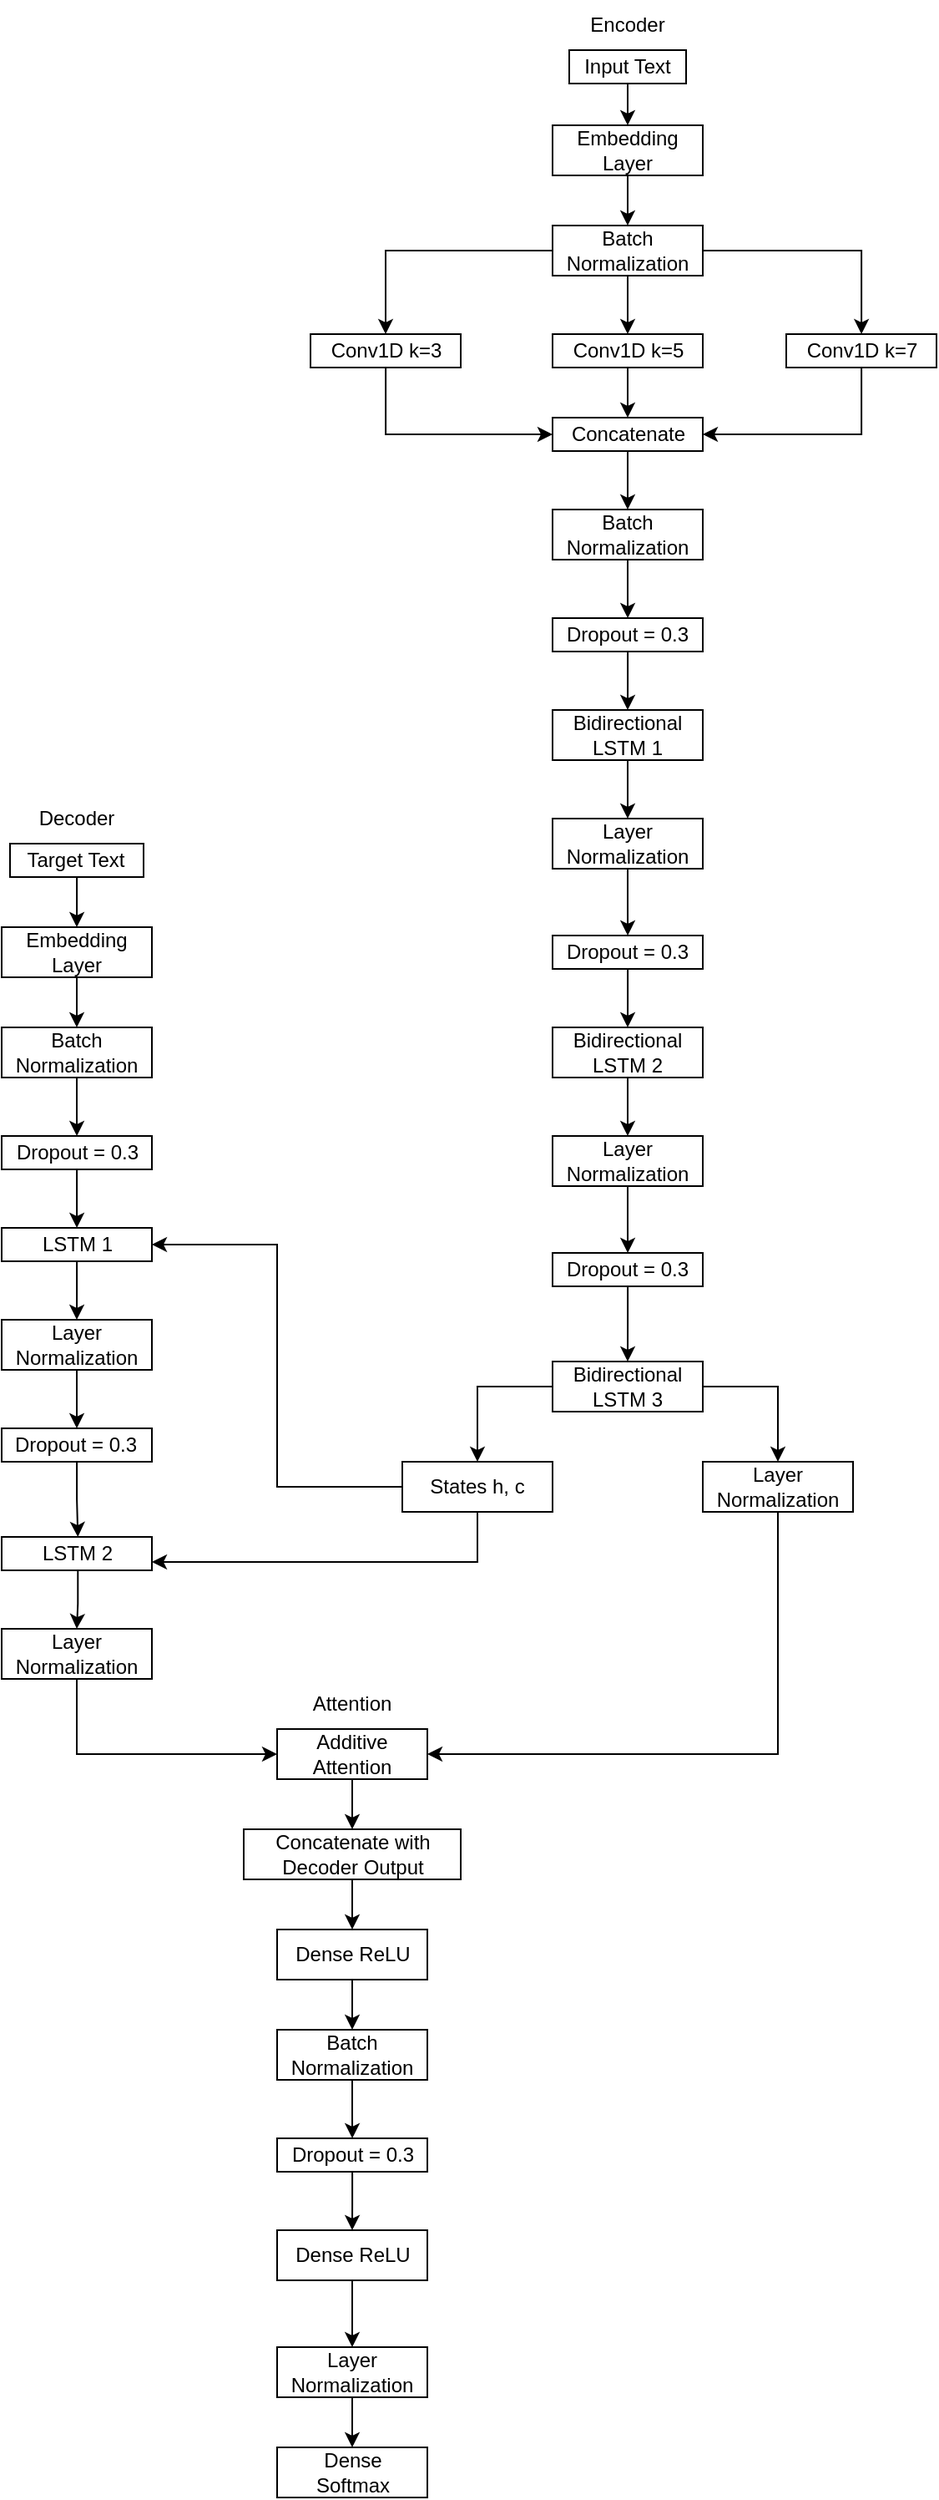 <mxfile version="24.8.6">
  <diagram name="Page-1" id="b9YBrv8WQebUkIXSKBUp">
    <mxGraphModel dx="1373" dy="678" grid="1" gridSize="10" guides="1" tooltips="1" connect="1" arrows="1" fold="1" page="1" pageScale="1" pageWidth="850" pageHeight="1100" math="0" shadow="0">
      <root>
        <mxCell id="0" />
        <mxCell id="1" parent="0" />
        <mxCell id="vRo_Gx2xG8cZCAOY3_mm-94" style="edgeStyle=orthogonalEdgeStyle;rounded=0;orthogonalLoop=1;jettySize=auto;html=1;entryX=0.5;entryY=0;entryDx=0;entryDy=0;" edge="1" parent="1" source="-HNxVnAnhyy9JkubOGwT-1" target="vRo_Gx2xG8cZCAOY3_mm-4">
          <mxGeometry relative="1" as="geometry" />
        </mxCell>
        <mxCell id="-HNxVnAnhyy9JkubOGwT-1" value="" style="rounded=0;whiteSpace=wrap;html=1;" parent="1" vertex="1">
          <mxGeometry x="520" y="75" width="70" height="20" as="geometry" />
        </mxCell>
        <mxCell id="vRo_Gx2xG8cZCAOY3_mm-1" value="Input Text" style="text;html=1;align=center;verticalAlign=middle;whiteSpace=wrap;rounded=0;" vertex="1" parent="1">
          <mxGeometry x="525" y="70" width="60" height="30" as="geometry" />
        </mxCell>
        <mxCell id="vRo_Gx2xG8cZCAOY3_mm-2" value="Encoder" style="text;html=1;align=center;verticalAlign=middle;whiteSpace=wrap;rounded=0;" vertex="1" parent="1">
          <mxGeometry x="525" y="45" width="60" height="30" as="geometry" />
        </mxCell>
        <mxCell id="vRo_Gx2xG8cZCAOY3_mm-95" style="edgeStyle=orthogonalEdgeStyle;rounded=0;orthogonalLoop=1;jettySize=auto;html=1;entryX=0.5;entryY=0;entryDx=0;entryDy=0;" edge="1" parent="1" source="vRo_Gx2xG8cZCAOY3_mm-3" target="vRo_Gx2xG8cZCAOY3_mm-6">
          <mxGeometry relative="1" as="geometry" />
        </mxCell>
        <mxCell id="vRo_Gx2xG8cZCAOY3_mm-3" value="" style="rounded=0;whiteSpace=wrap;html=1;" vertex="1" parent="1">
          <mxGeometry x="510" y="120" width="90" height="30" as="geometry" />
        </mxCell>
        <mxCell id="vRo_Gx2xG8cZCAOY3_mm-4" value="Embedding Layer" style="text;html=1;align=center;verticalAlign=middle;whiteSpace=wrap;rounded=0;" vertex="1" parent="1">
          <mxGeometry x="525" y="120" width="60" height="30" as="geometry" />
        </mxCell>
        <mxCell id="vRo_Gx2xG8cZCAOY3_mm-106" style="edgeStyle=orthogonalEdgeStyle;rounded=0;orthogonalLoop=1;jettySize=auto;html=1;entryX=0.5;entryY=0;entryDx=0;entryDy=0;" edge="1" parent="1" source="vRo_Gx2xG8cZCAOY3_mm-5" target="vRo_Gx2xG8cZCAOY3_mm-13">
          <mxGeometry relative="1" as="geometry" />
        </mxCell>
        <mxCell id="vRo_Gx2xG8cZCAOY3_mm-121" style="edgeStyle=orthogonalEdgeStyle;rounded=0;orthogonalLoop=1;jettySize=auto;html=1;exitX=1;exitY=0.5;exitDx=0;exitDy=0;" edge="1" parent="1" source="vRo_Gx2xG8cZCAOY3_mm-5" target="vRo_Gx2xG8cZCAOY3_mm-15">
          <mxGeometry relative="1" as="geometry" />
        </mxCell>
        <mxCell id="vRo_Gx2xG8cZCAOY3_mm-122" style="edgeStyle=orthogonalEdgeStyle;rounded=0;orthogonalLoop=1;jettySize=auto;html=1;entryX=0.5;entryY=0;entryDx=0;entryDy=0;" edge="1" parent="1" source="vRo_Gx2xG8cZCAOY3_mm-5" target="vRo_Gx2xG8cZCAOY3_mm-17">
          <mxGeometry relative="1" as="geometry" />
        </mxCell>
        <mxCell id="vRo_Gx2xG8cZCAOY3_mm-5" value="" style="rounded=0;whiteSpace=wrap;html=1;" vertex="1" parent="1">
          <mxGeometry x="510" y="180" width="90" height="30" as="geometry" />
        </mxCell>
        <mxCell id="vRo_Gx2xG8cZCAOY3_mm-6" value="Batch Normalization" style="text;html=1;align=center;verticalAlign=middle;whiteSpace=wrap;rounded=0;" vertex="1" parent="1">
          <mxGeometry x="525" y="180" width="60" height="30" as="geometry" />
        </mxCell>
        <mxCell id="vRo_Gx2xG8cZCAOY3_mm-109" style="edgeStyle=orthogonalEdgeStyle;rounded=0;orthogonalLoop=1;jettySize=auto;html=1;" edge="1" parent="1" source="vRo_Gx2xG8cZCAOY3_mm-12" target="vRo_Gx2xG8cZCAOY3_mm-22">
          <mxGeometry relative="1" as="geometry" />
        </mxCell>
        <mxCell id="vRo_Gx2xG8cZCAOY3_mm-12" value="" style="rounded=0;whiteSpace=wrap;html=1;" vertex="1" parent="1">
          <mxGeometry x="510" y="245" width="90" height="20" as="geometry" />
        </mxCell>
        <mxCell id="vRo_Gx2xG8cZCAOY3_mm-13" value="Conv1D k=5" style="text;html=1;align=center;verticalAlign=middle;whiteSpace=wrap;rounded=0;" vertex="1" parent="1">
          <mxGeometry x="518.75" y="245" width="72.5" height="20" as="geometry" />
        </mxCell>
        <mxCell id="vRo_Gx2xG8cZCAOY3_mm-14" value="" style="rounded=0;whiteSpace=wrap;html=1;" vertex="1" parent="1">
          <mxGeometry x="650" y="245" width="90" height="20" as="geometry" />
        </mxCell>
        <mxCell id="vRo_Gx2xG8cZCAOY3_mm-134" style="edgeStyle=orthogonalEdgeStyle;rounded=0;orthogonalLoop=1;jettySize=auto;html=1;entryX=1;entryY=0.5;entryDx=0;entryDy=0;" edge="1" parent="1" source="vRo_Gx2xG8cZCAOY3_mm-15" target="vRo_Gx2xG8cZCAOY3_mm-21">
          <mxGeometry relative="1" as="geometry">
            <Array as="points">
              <mxPoint x="695" y="305" />
            </Array>
          </mxGeometry>
        </mxCell>
        <mxCell id="vRo_Gx2xG8cZCAOY3_mm-15" value="Conv1D k=7" style="text;html=1;align=center;verticalAlign=middle;whiteSpace=wrap;rounded=0;" vertex="1" parent="1">
          <mxGeometry x="658.75" y="245" width="72.5" height="20" as="geometry" />
        </mxCell>
        <mxCell id="vRo_Gx2xG8cZCAOY3_mm-16" value="" style="rounded=0;whiteSpace=wrap;html=1;" vertex="1" parent="1">
          <mxGeometry x="365" y="245" width="90" height="20" as="geometry" />
        </mxCell>
        <mxCell id="vRo_Gx2xG8cZCAOY3_mm-133" style="edgeStyle=orthogonalEdgeStyle;rounded=0;orthogonalLoop=1;jettySize=auto;html=1;entryX=0;entryY=0.5;entryDx=0;entryDy=0;" edge="1" parent="1" source="vRo_Gx2xG8cZCAOY3_mm-17" target="vRo_Gx2xG8cZCAOY3_mm-21">
          <mxGeometry relative="1" as="geometry">
            <Array as="points">
              <mxPoint x="410" y="305" />
            </Array>
          </mxGeometry>
        </mxCell>
        <mxCell id="vRo_Gx2xG8cZCAOY3_mm-17" value="Conv1D k=3" style="text;html=1;align=center;verticalAlign=middle;whiteSpace=wrap;rounded=0;" vertex="1" parent="1">
          <mxGeometry x="373.75" y="245" width="72.5" height="20" as="geometry" />
        </mxCell>
        <mxCell id="vRo_Gx2xG8cZCAOY3_mm-110" style="edgeStyle=orthogonalEdgeStyle;rounded=0;orthogonalLoop=1;jettySize=auto;html=1;entryX=0.5;entryY=0;entryDx=0;entryDy=0;" edge="1" parent="1" source="vRo_Gx2xG8cZCAOY3_mm-21" target="vRo_Gx2xG8cZCAOY3_mm-24">
          <mxGeometry relative="1" as="geometry" />
        </mxCell>
        <mxCell id="vRo_Gx2xG8cZCAOY3_mm-21" value="" style="rounded=0;whiteSpace=wrap;html=1;" vertex="1" parent="1">
          <mxGeometry x="510" y="295" width="90" height="20" as="geometry" />
        </mxCell>
        <mxCell id="vRo_Gx2xG8cZCAOY3_mm-22" value="Concatenate" style="text;html=1;align=center;verticalAlign=middle;whiteSpace=wrap;rounded=0;" vertex="1" parent="1">
          <mxGeometry x="522.5" y="295" width="65" height="20" as="geometry" />
        </mxCell>
        <mxCell id="vRo_Gx2xG8cZCAOY3_mm-111" style="edgeStyle=orthogonalEdgeStyle;rounded=0;orthogonalLoop=1;jettySize=auto;html=1;" edge="1" parent="1" source="vRo_Gx2xG8cZCAOY3_mm-23" target="vRo_Gx2xG8cZCAOY3_mm-28">
          <mxGeometry relative="1" as="geometry" />
        </mxCell>
        <mxCell id="vRo_Gx2xG8cZCAOY3_mm-23" value="" style="rounded=0;whiteSpace=wrap;html=1;" vertex="1" parent="1">
          <mxGeometry x="510" y="350" width="90" height="30" as="geometry" />
        </mxCell>
        <mxCell id="vRo_Gx2xG8cZCAOY3_mm-24" value="Batch Normalization" style="text;html=1;align=center;verticalAlign=middle;whiteSpace=wrap;rounded=0;" vertex="1" parent="1">
          <mxGeometry x="525" y="350" width="60" height="30" as="geometry" />
        </mxCell>
        <mxCell id="vRo_Gx2xG8cZCAOY3_mm-27" value="" style="rounded=0;whiteSpace=wrap;html=1;" vertex="1" parent="1">
          <mxGeometry x="510" y="415" width="90" height="20" as="geometry" />
        </mxCell>
        <mxCell id="vRo_Gx2xG8cZCAOY3_mm-112" style="edgeStyle=orthogonalEdgeStyle;rounded=0;orthogonalLoop=1;jettySize=auto;html=1;entryX=0.5;entryY=0;entryDx=0;entryDy=0;" edge="1" parent="1" source="vRo_Gx2xG8cZCAOY3_mm-28" target="vRo_Gx2xG8cZCAOY3_mm-30">
          <mxGeometry relative="1" as="geometry" />
        </mxCell>
        <mxCell id="vRo_Gx2xG8cZCAOY3_mm-28" value="Dropout = 0.3" style="text;html=1;align=center;verticalAlign=middle;whiteSpace=wrap;rounded=0;" vertex="1" parent="1">
          <mxGeometry x="511.25" y="415" width="87.5" height="20" as="geometry" />
        </mxCell>
        <mxCell id="vRo_Gx2xG8cZCAOY3_mm-113" style="edgeStyle=orthogonalEdgeStyle;rounded=0;orthogonalLoop=1;jettySize=auto;html=1;entryX=0.5;entryY=0;entryDx=0;entryDy=0;" edge="1" parent="1" source="vRo_Gx2xG8cZCAOY3_mm-29" target="vRo_Gx2xG8cZCAOY3_mm-32">
          <mxGeometry relative="1" as="geometry" />
        </mxCell>
        <mxCell id="vRo_Gx2xG8cZCAOY3_mm-29" value="" style="rounded=0;whiteSpace=wrap;html=1;" vertex="1" parent="1">
          <mxGeometry x="510" y="470" width="90" height="30" as="geometry" />
        </mxCell>
        <mxCell id="vRo_Gx2xG8cZCAOY3_mm-30" value="Bidirectional LSTM 1" style="text;html=1;align=center;verticalAlign=middle;whiteSpace=wrap;rounded=0;" vertex="1" parent="1">
          <mxGeometry x="525" y="470" width="60" height="30" as="geometry" />
        </mxCell>
        <mxCell id="vRo_Gx2xG8cZCAOY3_mm-114" style="edgeStyle=orthogonalEdgeStyle;rounded=0;orthogonalLoop=1;jettySize=auto;html=1;" edge="1" parent="1" source="vRo_Gx2xG8cZCAOY3_mm-31" target="vRo_Gx2xG8cZCAOY3_mm-34">
          <mxGeometry relative="1" as="geometry" />
        </mxCell>
        <mxCell id="vRo_Gx2xG8cZCAOY3_mm-31" value="" style="rounded=0;whiteSpace=wrap;html=1;" vertex="1" parent="1">
          <mxGeometry x="510" y="535" width="90" height="30" as="geometry" />
        </mxCell>
        <mxCell id="vRo_Gx2xG8cZCAOY3_mm-32" value="Layer Normalization" style="text;html=1;align=center;verticalAlign=middle;whiteSpace=wrap;rounded=0;" vertex="1" parent="1">
          <mxGeometry x="525" y="535" width="60" height="30" as="geometry" />
        </mxCell>
        <mxCell id="vRo_Gx2xG8cZCAOY3_mm-33" value="" style="rounded=0;whiteSpace=wrap;html=1;" vertex="1" parent="1">
          <mxGeometry x="510" y="605" width="90" height="20" as="geometry" />
        </mxCell>
        <mxCell id="vRo_Gx2xG8cZCAOY3_mm-115" style="edgeStyle=orthogonalEdgeStyle;rounded=0;orthogonalLoop=1;jettySize=auto;html=1;entryX=0.5;entryY=0;entryDx=0;entryDy=0;" edge="1" parent="1" source="vRo_Gx2xG8cZCAOY3_mm-34" target="vRo_Gx2xG8cZCAOY3_mm-42">
          <mxGeometry relative="1" as="geometry" />
        </mxCell>
        <mxCell id="vRo_Gx2xG8cZCAOY3_mm-34" value="Dropout = 0.3" style="text;html=1;align=center;verticalAlign=middle;whiteSpace=wrap;rounded=0;" vertex="1" parent="1">
          <mxGeometry x="511.25" y="605" width="87.5" height="20" as="geometry" />
        </mxCell>
        <mxCell id="vRo_Gx2xG8cZCAOY3_mm-116" style="edgeStyle=orthogonalEdgeStyle;rounded=0;orthogonalLoop=1;jettySize=auto;html=1;entryX=0.5;entryY=0;entryDx=0;entryDy=0;" edge="1" parent="1" source="vRo_Gx2xG8cZCAOY3_mm-41" target="vRo_Gx2xG8cZCAOY3_mm-44">
          <mxGeometry relative="1" as="geometry" />
        </mxCell>
        <mxCell id="vRo_Gx2xG8cZCAOY3_mm-41" value="" style="rounded=0;whiteSpace=wrap;html=1;" vertex="1" parent="1">
          <mxGeometry x="510" y="660" width="90" height="30" as="geometry" />
        </mxCell>
        <mxCell id="vRo_Gx2xG8cZCAOY3_mm-42" value="Bidirectional LSTM 2" style="text;html=1;align=center;verticalAlign=middle;whiteSpace=wrap;rounded=0;" vertex="1" parent="1">
          <mxGeometry x="525" y="660" width="60" height="30" as="geometry" />
        </mxCell>
        <mxCell id="vRo_Gx2xG8cZCAOY3_mm-43" value="" style="rounded=0;whiteSpace=wrap;html=1;" vertex="1" parent="1">
          <mxGeometry x="510" y="725" width="90" height="30" as="geometry" />
        </mxCell>
        <mxCell id="vRo_Gx2xG8cZCAOY3_mm-117" style="edgeStyle=orthogonalEdgeStyle;rounded=0;orthogonalLoop=1;jettySize=auto;html=1;" edge="1" parent="1" source="vRo_Gx2xG8cZCAOY3_mm-44" target="vRo_Gx2xG8cZCAOY3_mm-46">
          <mxGeometry relative="1" as="geometry" />
        </mxCell>
        <mxCell id="vRo_Gx2xG8cZCAOY3_mm-44" value="Layer Normalization" style="text;html=1;align=center;verticalAlign=middle;whiteSpace=wrap;rounded=0;" vertex="1" parent="1">
          <mxGeometry x="525" y="725" width="60" height="30" as="geometry" />
        </mxCell>
        <mxCell id="vRo_Gx2xG8cZCAOY3_mm-45" value="" style="rounded=0;whiteSpace=wrap;html=1;" vertex="1" parent="1">
          <mxGeometry x="510" y="795" width="90" height="20" as="geometry" />
        </mxCell>
        <mxCell id="vRo_Gx2xG8cZCAOY3_mm-118" style="edgeStyle=orthogonalEdgeStyle;rounded=0;orthogonalLoop=1;jettySize=auto;html=1;entryX=0.5;entryY=0;entryDx=0;entryDy=0;" edge="1" parent="1" source="vRo_Gx2xG8cZCAOY3_mm-46" target="vRo_Gx2xG8cZCAOY3_mm-48">
          <mxGeometry relative="1" as="geometry" />
        </mxCell>
        <mxCell id="vRo_Gx2xG8cZCAOY3_mm-46" value="Dropout = 0.3" style="text;html=1;align=center;verticalAlign=middle;whiteSpace=wrap;rounded=0;" vertex="1" parent="1">
          <mxGeometry x="511.25" y="795" width="87.5" height="20" as="geometry" />
        </mxCell>
        <mxCell id="vRo_Gx2xG8cZCAOY3_mm-119" style="edgeStyle=orthogonalEdgeStyle;rounded=0;orthogonalLoop=1;jettySize=auto;html=1;exitX=1;exitY=0.5;exitDx=0;exitDy=0;entryX=0.5;entryY=0;entryDx=0;entryDy=0;" edge="1" parent="1" source="vRo_Gx2xG8cZCAOY3_mm-47" target="vRo_Gx2xG8cZCAOY3_mm-54">
          <mxGeometry relative="1" as="geometry" />
        </mxCell>
        <mxCell id="vRo_Gx2xG8cZCAOY3_mm-120" style="edgeStyle=orthogonalEdgeStyle;rounded=0;orthogonalLoop=1;jettySize=auto;html=1;exitX=0;exitY=0.5;exitDx=0;exitDy=0;entryX=0.5;entryY=0;entryDx=0;entryDy=0;" edge="1" parent="1" source="vRo_Gx2xG8cZCAOY3_mm-47" target="vRo_Gx2xG8cZCAOY3_mm-50">
          <mxGeometry relative="1" as="geometry" />
        </mxCell>
        <mxCell id="vRo_Gx2xG8cZCAOY3_mm-47" value="" style="rounded=0;whiteSpace=wrap;html=1;" vertex="1" parent="1">
          <mxGeometry x="510" y="860" width="90" height="30" as="geometry" />
        </mxCell>
        <mxCell id="vRo_Gx2xG8cZCAOY3_mm-48" value="Bidirectional LSTM 3" style="text;html=1;align=center;verticalAlign=middle;whiteSpace=wrap;rounded=0;" vertex="1" parent="1">
          <mxGeometry x="525" y="860" width="60" height="30" as="geometry" />
        </mxCell>
        <mxCell id="vRo_Gx2xG8cZCAOY3_mm-135" style="edgeStyle=orthogonalEdgeStyle;rounded=0;orthogonalLoop=1;jettySize=auto;html=1;entryX=1;entryY=0.5;entryDx=0;entryDy=0;" edge="1" parent="1" source="vRo_Gx2xG8cZCAOY3_mm-49" target="vRo_Gx2xG8cZCAOY3_mm-64">
          <mxGeometry relative="1" as="geometry" />
        </mxCell>
        <mxCell id="vRo_Gx2xG8cZCAOY3_mm-49" value="" style="rounded=0;whiteSpace=wrap;html=1;" vertex="1" parent="1">
          <mxGeometry x="420" y="920" width="90" height="30" as="geometry" />
        </mxCell>
        <mxCell id="vRo_Gx2xG8cZCAOY3_mm-138" style="edgeStyle=orthogonalEdgeStyle;rounded=0;orthogonalLoop=1;jettySize=auto;html=1;exitX=0.5;exitY=1;exitDx=0;exitDy=0;entryX=1;entryY=0.75;entryDx=0;entryDy=0;" edge="1" parent="1" source="vRo_Gx2xG8cZCAOY3_mm-50" target="vRo_Gx2xG8cZCAOY3_mm-71">
          <mxGeometry relative="1" as="geometry" />
        </mxCell>
        <mxCell id="vRo_Gx2xG8cZCAOY3_mm-50" value="States h, c" style="text;html=1;align=center;verticalAlign=middle;whiteSpace=wrap;rounded=0;" vertex="1" parent="1">
          <mxGeometry x="435" y="920" width="60" height="30" as="geometry" />
        </mxCell>
        <mxCell id="vRo_Gx2xG8cZCAOY3_mm-53" value="" style="rounded=0;whiteSpace=wrap;html=1;" vertex="1" parent="1">
          <mxGeometry x="600" y="920" width="90" height="30" as="geometry" />
        </mxCell>
        <mxCell id="vRo_Gx2xG8cZCAOY3_mm-140" style="edgeStyle=orthogonalEdgeStyle;rounded=0;orthogonalLoop=1;jettySize=auto;html=1;exitX=0.5;exitY=1;exitDx=0;exitDy=0;entryX=1;entryY=0.5;entryDx=0;entryDy=0;" edge="1" parent="1" source="vRo_Gx2xG8cZCAOY3_mm-54" target="vRo_Gx2xG8cZCAOY3_mm-75">
          <mxGeometry relative="1" as="geometry" />
        </mxCell>
        <mxCell id="vRo_Gx2xG8cZCAOY3_mm-54" value="Layer Normalization" style="text;html=1;align=center;verticalAlign=middle;whiteSpace=wrap;rounded=0;" vertex="1" parent="1">
          <mxGeometry x="615" y="920" width="60" height="30" as="geometry" />
        </mxCell>
        <mxCell id="vRo_Gx2xG8cZCAOY3_mm-55" value="" style="rounded=0;whiteSpace=wrap;html=1;" vertex="1" parent="1">
          <mxGeometry x="185" y="550" width="80" height="20" as="geometry" />
        </mxCell>
        <mxCell id="vRo_Gx2xG8cZCAOY3_mm-123" style="edgeStyle=orthogonalEdgeStyle;rounded=0;orthogonalLoop=1;jettySize=auto;html=1;entryX=0.5;entryY=0;entryDx=0;entryDy=0;" edge="1" parent="1" source="vRo_Gx2xG8cZCAOY3_mm-56" target="vRo_Gx2xG8cZCAOY3_mm-59">
          <mxGeometry relative="1" as="geometry" />
        </mxCell>
        <mxCell id="vRo_Gx2xG8cZCAOY3_mm-56" value="Target Text" style="text;html=1;align=center;verticalAlign=middle;whiteSpace=wrap;rounded=0;" vertex="1" parent="1">
          <mxGeometry x="194.38" y="550" width="61.25" height="20" as="geometry" />
        </mxCell>
        <mxCell id="vRo_Gx2xG8cZCAOY3_mm-57" value="Decoder" style="text;html=1;align=center;verticalAlign=middle;whiteSpace=wrap;rounded=0;" vertex="1" parent="1">
          <mxGeometry x="195" y="520" width="60" height="30" as="geometry" />
        </mxCell>
        <mxCell id="vRo_Gx2xG8cZCAOY3_mm-58" value="" style="rounded=0;whiteSpace=wrap;html=1;" vertex="1" parent="1">
          <mxGeometry x="180" y="600" width="90" height="30" as="geometry" />
        </mxCell>
        <mxCell id="vRo_Gx2xG8cZCAOY3_mm-124" style="edgeStyle=orthogonalEdgeStyle;rounded=0;orthogonalLoop=1;jettySize=auto;html=1;entryX=0.5;entryY=0;entryDx=0;entryDy=0;" edge="1" parent="1" source="vRo_Gx2xG8cZCAOY3_mm-59" target="vRo_Gx2xG8cZCAOY3_mm-61">
          <mxGeometry relative="1" as="geometry" />
        </mxCell>
        <mxCell id="vRo_Gx2xG8cZCAOY3_mm-59" value="Embedding Layer" style="text;html=1;align=center;verticalAlign=middle;whiteSpace=wrap;rounded=0;" vertex="1" parent="1">
          <mxGeometry x="195" y="600" width="60" height="30" as="geometry" />
        </mxCell>
        <mxCell id="vRo_Gx2xG8cZCAOY3_mm-60" value="" style="rounded=0;whiteSpace=wrap;html=1;" vertex="1" parent="1">
          <mxGeometry x="180" y="660" width="90" height="30" as="geometry" />
        </mxCell>
        <mxCell id="vRo_Gx2xG8cZCAOY3_mm-125" style="edgeStyle=orthogonalEdgeStyle;rounded=0;orthogonalLoop=1;jettySize=auto;html=1;" edge="1" parent="1" source="vRo_Gx2xG8cZCAOY3_mm-61" target="vRo_Gx2xG8cZCAOY3_mm-63">
          <mxGeometry relative="1" as="geometry" />
        </mxCell>
        <mxCell id="vRo_Gx2xG8cZCAOY3_mm-61" value="Batch Normalization" style="text;html=1;align=center;verticalAlign=middle;whiteSpace=wrap;rounded=0;" vertex="1" parent="1">
          <mxGeometry x="195" y="660" width="60" height="30" as="geometry" />
        </mxCell>
        <mxCell id="vRo_Gx2xG8cZCAOY3_mm-62" value="" style="rounded=0;whiteSpace=wrap;html=1;" vertex="1" parent="1">
          <mxGeometry x="180" y="725" width="90" height="20" as="geometry" />
        </mxCell>
        <mxCell id="vRo_Gx2xG8cZCAOY3_mm-127" style="edgeStyle=orthogonalEdgeStyle;rounded=0;orthogonalLoop=1;jettySize=auto;html=1;" edge="1" parent="1" source="vRo_Gx2xG8cZCAOY3_mm-63" target="vRo_Gx2xG8cZCAOY3_mm-65">
          <mxGeometry relative="1" as="geometry" />
        </mxCell>
        <mxCell id="vRo_Gx2xG8cZCAOY3_mm-63" value="Dropout = 0.3" style="text;html=1;align=center;verticalAlign=middle;whiteSpace=wrap;rounded=0;" vertex="1" parent="1">
          <mxGeometry x="183.75" y="725" width="82.5" height="20" as="geometry" />
        </mxCell>
        <mxCell id="vRo_Gx2xG8cZCAOY3_mm-64" value="" style="rounded=0;whiteSpace=wrap;html=1;" vertex="1" parent="1">
          <mxGeometry x="180" y="780" width="90" height="20" as="geometry" />
        </mxCell>
        <mxCell id="vRo_Gx2xG8cZCAOY3_mm-128" style="edgeStyle=orthogonalEdgeStyle;rounded=0;orthogonalLoop=1;jettySize=auto;html=1;entryX=0.5;entryY=0;entryDx=0;entryDy=0;" edge="1" parent="1" source="vRo_Gx2xG8cZCAOY3_mm-65" target="vRo_Gx2xG8cZCAOY3_mm-67">
          <mxGeometry relative="1" as="geometry" />
        </mxCell>
        <mxCell id="vRo_Gx2xG8cZCAOY3_mm-65" value="LSTM 1" style="text;html=1;align=center;verticalAlign=middle;whiteSpace=wrap;rounded=0;" vertex="1" parent="1">
          <mxGeometry x="183.75" y="780" width="82.5" height="20" as="geometry" />
        </mxCell>
        <mxCell id="vRo_Gx2xG8cZCAOY3_mm-66" value="" style="rounded=0;whiteSpace=wrap;html=1;" vertex="1" parent="1">
          <mxGeometry x="180" y="835" width="90" height="30" as="geometry" />
        </mxCell>
        <mxCell id="vRo_Gx2xG8cZCAOY3_mm-129" style="edgeStyle=orthogonalEdgeStyle;rounded=0;orthogonalLoop=1;jettySize=auto;html=1;entryX=0.5;entryY=0;entryDx=0;entryDy=0;" edge="1" parent="1" source="vRo_Gx2xG8cZCAOY3_mm-67" target="vRo_Gx2xG8cZCAOY3_mm-69">
          <mxGeometry relative="1" as="geometry" />
        </mxCell>
        <mxCell id="vRo_Gx2xG8cZCAOY3_mm-67" value="Layer Normalization" style="text;html=1;align=center;verticalAlign=middle;whiteSpace=wrap;rounded=0;" vertex="1" parent="1">
          <mxGeometry x="195" y="835" width="60" height="30" as="geometry" />
        </mxCell>
        <mxCell id="vRo_Gx2xG8cZCAOY3_mm-68" value="" style="rounded=0;whiteSpace=wrap;html=1;" vertex="1" parent="1">
          <mxGeometry x="180" y="900" width="90" height="20" as="geometry" />
        </mxCell>
        <mxCell id="vRo_Gx2xG8cZCAOY3_mm-130" style="edgeStyle=orthogonalEdgeStyle;rounded=0;orthogonalLoop=1;jettySize=auto;html=1;" edge="1" parent="1" source="vRo_Gx2xG8cZCAOY3_mm-69" target="vRo_Gx2xG8cZCAOY3_mm-72">
          <mxGeometry relative="1" as="geometry" />
        </mxCell>
        <mxCell id="vRo_Gx2xG8cZCAOY3_mm-69" value="Dropout = 0.3" style="text;html=1;align=center;verticalAlign=middle;whiteSpace=wrap;rounded=0;" vertex="1" parent="1">
          <mxGeometry x="184.38" y="900" width="81.25" height="20" as="geometry" />
        </mxCell>
        <mxCell id="vRo_Gx2xG8cZCAOY3_mm-71" value="" style="rounded=0;whiteSpace=wrap;html=1;" vertex="1" parent="1">
          <mxGeometry x="180" y="965" width="90" height="20" as="geometry" />
        </mxCell>
        <mxCell id="vRo_Gx2xG8cZCAOY3_mm-131" style="edgeStyle=orthogonalEdgeStyle;rounded=0;orthogonalLoop=1;jettySize=auto;html=1;entryX=0.5;entryY=0;entryDx=0;entryDy=0;" edge="1" parent="1" source="vRo_Gx2xG8cZCAOY3_mm-72" target="vRo_Gx2xG8cZCAOY3_mm-74">
          <mxGeometry relative="1" as="geometry" />
        </mxCell>
        <mxCell id="vRo_Gx2xG8cZCAOY3_mm-72" value="LSTM 2" style="text;html=1;align=center;verticalAlign=middle;whiteSpace=wrap;rounded=0;" vertex="1" parent="1">
          <mxGeometry x="184.38" y="965" width="82.5" height="20" as="geometry" />
        </mxCell>
        <mxCell id="vRo_Gx2xG8cZCAOY3_mm-73" value="" style="rounded=0;whiteSpace=wrap;html=1;" vertex="1" parent="1">
          <mxGeometry x="180" y="1020" width="90" height="30" as="geometry" />
        </mxCell>
        <mxCell id="vRo_Gx2xG8cZCAOY3_mm-139" style="edgeStyle=orthogonalEdgeStyle;rounded=0;orthogonalLoop=1;jettySize=auto;html=1;exitX=0.5;exitY=1;exitDx=0;exitDy=0;entryX=0;entryY=0.5;entryDx=0;entryDy=0;" edge="1" parent="1" source="vRo_Gx2xG8cZCAOY3_mm-74" target="vRo_Gx2xG8cZCAOY3_mm-75">
          <mxGeometry relative="1" as="geometry" />
        </mxCell>
        <mxCell id="vRo_Gx2xG8cZCAOY3_mm-74" value="Layer Normalization" style="text;html=1;align=center;verticalAlign=middle;whiteSpace=wrap;rounded=0;" vertex="1" parent="1">
          <mxGeometry x="195" y="1020" width="60" height="30" as="geometry" />
        </mxCell>
        <mxCell id="vRo_Gx2xG8cZCAOY3_mm-99" style="edgeStyle=orthogonalEdgeStyle;rounded=0;orthogonalLoop=1;jettySize=auto;html=1;entryX=0.5;entryY=0;entryDx=0;entryDy=0;" edge="1" parent="1" source="vRo_Gx2xG8cZCAOY3_mm-75" target="vRo_Gx2xG8cZCAOY3_mm-79">
          <mxGeometry relative="1" as="geometry" />
        </mxCell>
        <mxCell id="vRo_Gx2xG8cZCAOY3_mm-75" value="" style="rounded=0;whiteSpace=wrap;html=1;" vertex="1" parent="1">
          <mxGeometry x="345" y="1080" width="90" height="30" as="geometry" />
        </mxCell>
        <mxCell id="vRo_Gx2xG8cZCAOY3_mm-76" value="Additive Attention" style="text;html=1;align=center;verticalAlign=middle;whiteSpace=wrap;rounded=0;" vertex="1" parent="1">
          <mxGeometry x="360" y="1080" width="60" height="30" as="geometry" />
        </mxCell>
        <mxCell id="vRo_Gx2xG8cZCAOY3_mm-77" value="Attention" style="text;html=1;align=center;verticalAlign=middle;whiteSpace=wrap;rounded=0;" vertex="1" parent="1">
          <mxGeometry x="360" y="1050" width="60" height="30" as="geometry" />
        </mxCell>
        <mxCell id="vRo_Gx2xG8cZCAOY3_mm-78" value="" style="rounded=0;whiteSpace=wrap;html=1;" vertex="1" parent="1">
          <mxGeometry x="325" y="1140" width="130" height="30" as="geometry" />
        </mxCell>
        <mxCell id="vRo_Gx2xG8cZCAOY3_mm-100" style="edgeStyle=orthogonalEdgeStyle;rounded=0;orthogonalLoop=1;jettySize=auto;html=1;entryX=0.5;entryY=0;entryDx=0;entryDy=0;" edge="1" parent="1" source="vRo_Gx2xG8cZCAOY3_mm-79" target="vRo_Gx2xG8cZCAOY3_mm-82">
          <mxGeometry relative="1" as="geometry" />
        </mxCell>
        <mxCell id="vRo_Gx2xG8cZCAOY3_mm-79" value="Concatenate with Decoder Output" style="text;html=1;align=center;verticalAlign=middle;whiteSpace=wrap;rounded=0;" vertex="1" parent="1">
          <mxGeometry x="342.5" y="1140" width="95" height="30" as="geometry" />
        </mxCell>
        <mxCell id="vRo_Gx2xG8cZCAOY3_mm-101" style="edgeStyle=orthogonalEdgeStyle;rounded=0;orthogonalLoop=1;jettySize=auto;html=1;entryX=0.5;entryY=0;entryDx=0;entryDy=0;" edge="1" parent="1" source="vRo_Gx2xG8cZCAOY3_mm-81" target="vRo_Gx2xG8cZCAOY3_mm-84">
          <mxGeometry relative="1" as="geometry" />
        </mxCell>
        <mxCell id="vRo_Gx2xG8cZCAOY3_mm-81" value="" style="rounded=0;whiteSpace=wrap;html=1;" vertex="1" parent="1">
          <mxGeometry x="345" y="1200" width="90" height="30" as="geometry" />
        </mxCell>
        <mxCell id="vRo_Gx2xG8cZCAOY3_mm-82" value="Dense ReLU" style="text;html=1;align=center;verticalAlign=middle;whiteSpace=wrap;rounded=0;" vertex="1" parent="1">
          <mxGeometry x="352.5" y="1200" width="75" height="30" as="geometry" />
        </mxCell>
        <mxCell id="vRo_Gx2xG8cZCAOY3_mm-102" style="edgeStyle=orthogonalEdgeStyle;rounded=0;orthogonalLoop=1;jettySize=auto;html=1;" edge="1" parent="1" source="vRo_Gx2xG8cZCAOY3_mm-83" target="vRo_Gx2xG8cZCAOY3_mm-86">
          <mxGeometry relative="1" as="geometry" />
        </mxCell>
        <mxCell id="vRo_Gx2xG8cZCAOY3_mm-83" value="" style="rounded=0;whiteSpace=wrap;html=1;" vertex="1" parent="1">
          <mxGeometry x="345" y="1260" width="90" height="30" as="geometry" />
        </mxCell>
        <mxCell id="vRo_Gx2xG8cZCAOY3_mm-84" value="Batch Normalization" style="text;html=1;align=center;verticalAlign=middle;whiteSpace=wrap;rounded=0;" vertex="1" parent="1">
          <mxGeometry x="360" y="1260" width="60" height="30" as="geometry" />
        </mxCell>
        <mxCell id="vRo_Gx2xG8cZCAOY3_mm-85" value="" style="rounded=0;whiteSpace=wrap;html=1;" vertex="1" parent="1">
          <mxGeometry x="345" y="1325" width="90" height="20" as="geometry" />
        </mxCell>
        <mxCell id="vRo_Gx2xG8cZCAOY3_mm-103" style="edgeStyle=orthogonalEdgeStyle;rounded=0;orthogonalLoop=1;jettySize=auto;html=1;entryX=0.5;entryY=0;entryDx=0;entryDy=0;" edge="1" parent="1" source="vRo_Gx2xG8cZCAOY3_mm-86" target="vRo_Gx2xG8cZCAOY3_mm-88">
          <mxGeometry relative="1" as="geometry" />
        </mxCell>
        <mxCell id="vRo_Gx2xG8cZCAOY3_mm-86" value="Dropout = 0.3" style="text;html=1;align=center;verticalAlign=middle;whiteSpace=wrap;rounded=0;" vertex="1" parent="1">
          <mxGeometry x="348.75" y="1325" width="82.5" height="20" as="geometry" />
        </mxCell>
        <mxCell id="vRo_Gx2xG8cZCAOY3_mm-87" value="" style="rounded=0;whiteSpace=wrap;html=1;" vertex="1" parent="1">
          <mxGeometry x="345" y="1380" width="90" height="30" as="geometry" />
        </mxCell>
        <mxCell id="vRo_Gx2xG8cZCAOY3_mm-104" style="edgeStyle=orthogonalEdgeStyle;rounded=0;orthogonalLoop=1;jettySize=auto;html=1;entryX=0.5;entryY=0;entryDx=0;entryDy=0;" edge="1" parent="1" source="vRo_Gx2xG8cZCAOY3_mm-88" target="vRo_Gx2xG8cZCAOY3_mm-90">
          <mxGeometry relative="1" as="geometry" />
        </mxCell>
        <mxCell id="vRo_Gx2xG8cZCAOY3_mm-88" value="Dense ReLU" style="text;html=1;align=center;verticalAlign=middle;whiteSpace=wrap;rounded=0;" vertex="1" parent="1">
          <mxGeometry x="352.5" y="1380" width="75" height="30" as="geometry" />
        </mxCell>
        <mxCell id="vRo_Gx2xG8cZCAOY3_mm-105" style="edgeStyle=orthogonalEdgeStyle;rounded=0;orthogonalLoop=1;jettySize=auto;html=1;entryX=0.5;entryY=0;entryDx=0;entryDy=0;" edge="1" parent="1" source="vRo_Gx2xG8cZCAOY3_mm-89" target="vRo_Gx2xG8cZCAOY3_mm-92">
          <mxGeometry relative="1" as="geometry" />
        </mxCell>
        <mxCell id="vRo_Gx2xG8cZCAOY3_mm-89" value="" style="rounded=0;whiteSpace=wrap;html=1;" vertex="1" parent="1">
          <mxGeometry x="345" y="1450" width="90" height="30" as="geometry" />
        </mxCell>
        <mxCell id="vRo_Gx2xG8cZCAOY3_mm-90" value="Layer Normalization" style="text;html=1;align=center;verticalAlign=middle;whiteSpace=wrap;rounded=0;" vertex="1" parent="1">
          <mxGeometry x="360" y="1450" width="60" height="30" as="geometry" />
        </mxCell>
        <mxCell id="vRo_Gx2xG8cZCAOY3_mm-91" value="" style="rounded=0;whiteSpace=wrap;html=1;" vertex="1" parent="1">
          <mxGeometry x="345" y="1510" width="90" height="30" as="geometry" />
        </mxCell>
        <mxCell id="vRo_Gx2xG8cZCAOY3_mm-92" value="Dense Softmax" style="text;html=1;align=center;verticalAlign=middle;whiteSpace=wrap;rounded=0;" vertex="1" parent="1">
          <mxGeometry x="352.5" y="1510" width="75" height="30" as="geometry" />
        </mxCell>
      </root>
    </mxGraphModel>
  </diagram>
</mxfile>
